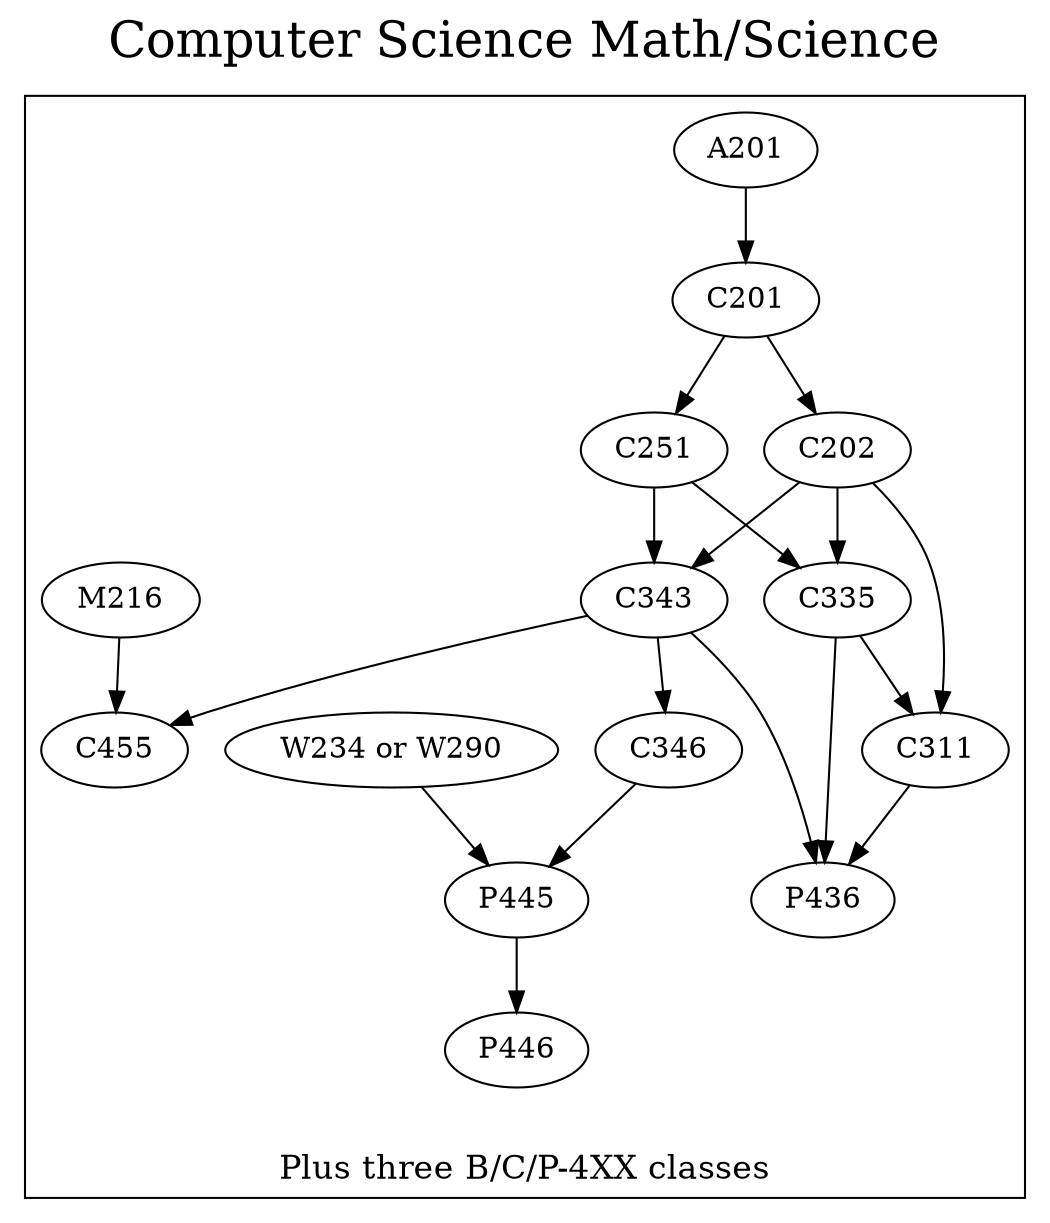 digraph G {
node[style=solid]; rankdir=TB;

labelloc=t
fontsize=24
label="Computer Science Math/Science\n"

subgraph cluster0 {
fontsize=16
style="solid"
labelloc=b label="\nPlus three B/C/P-4XX classes"

A201
C201
C202
C251
C335
C343
C346
C311
P436
C455
P445
P446
W234orW290 [label="W234 or W290"]
M216
}

A201->C201
C201->C202
C201->C251
C202->C335
C251->C335
C251->C343
C202->C343
C343->C346
C202->C311
C335->C311
C343->P436
C335->P436
C311->P436
M216->C455
C343->C455
C346->P445
W234orW290->P445
P445->P446

}
